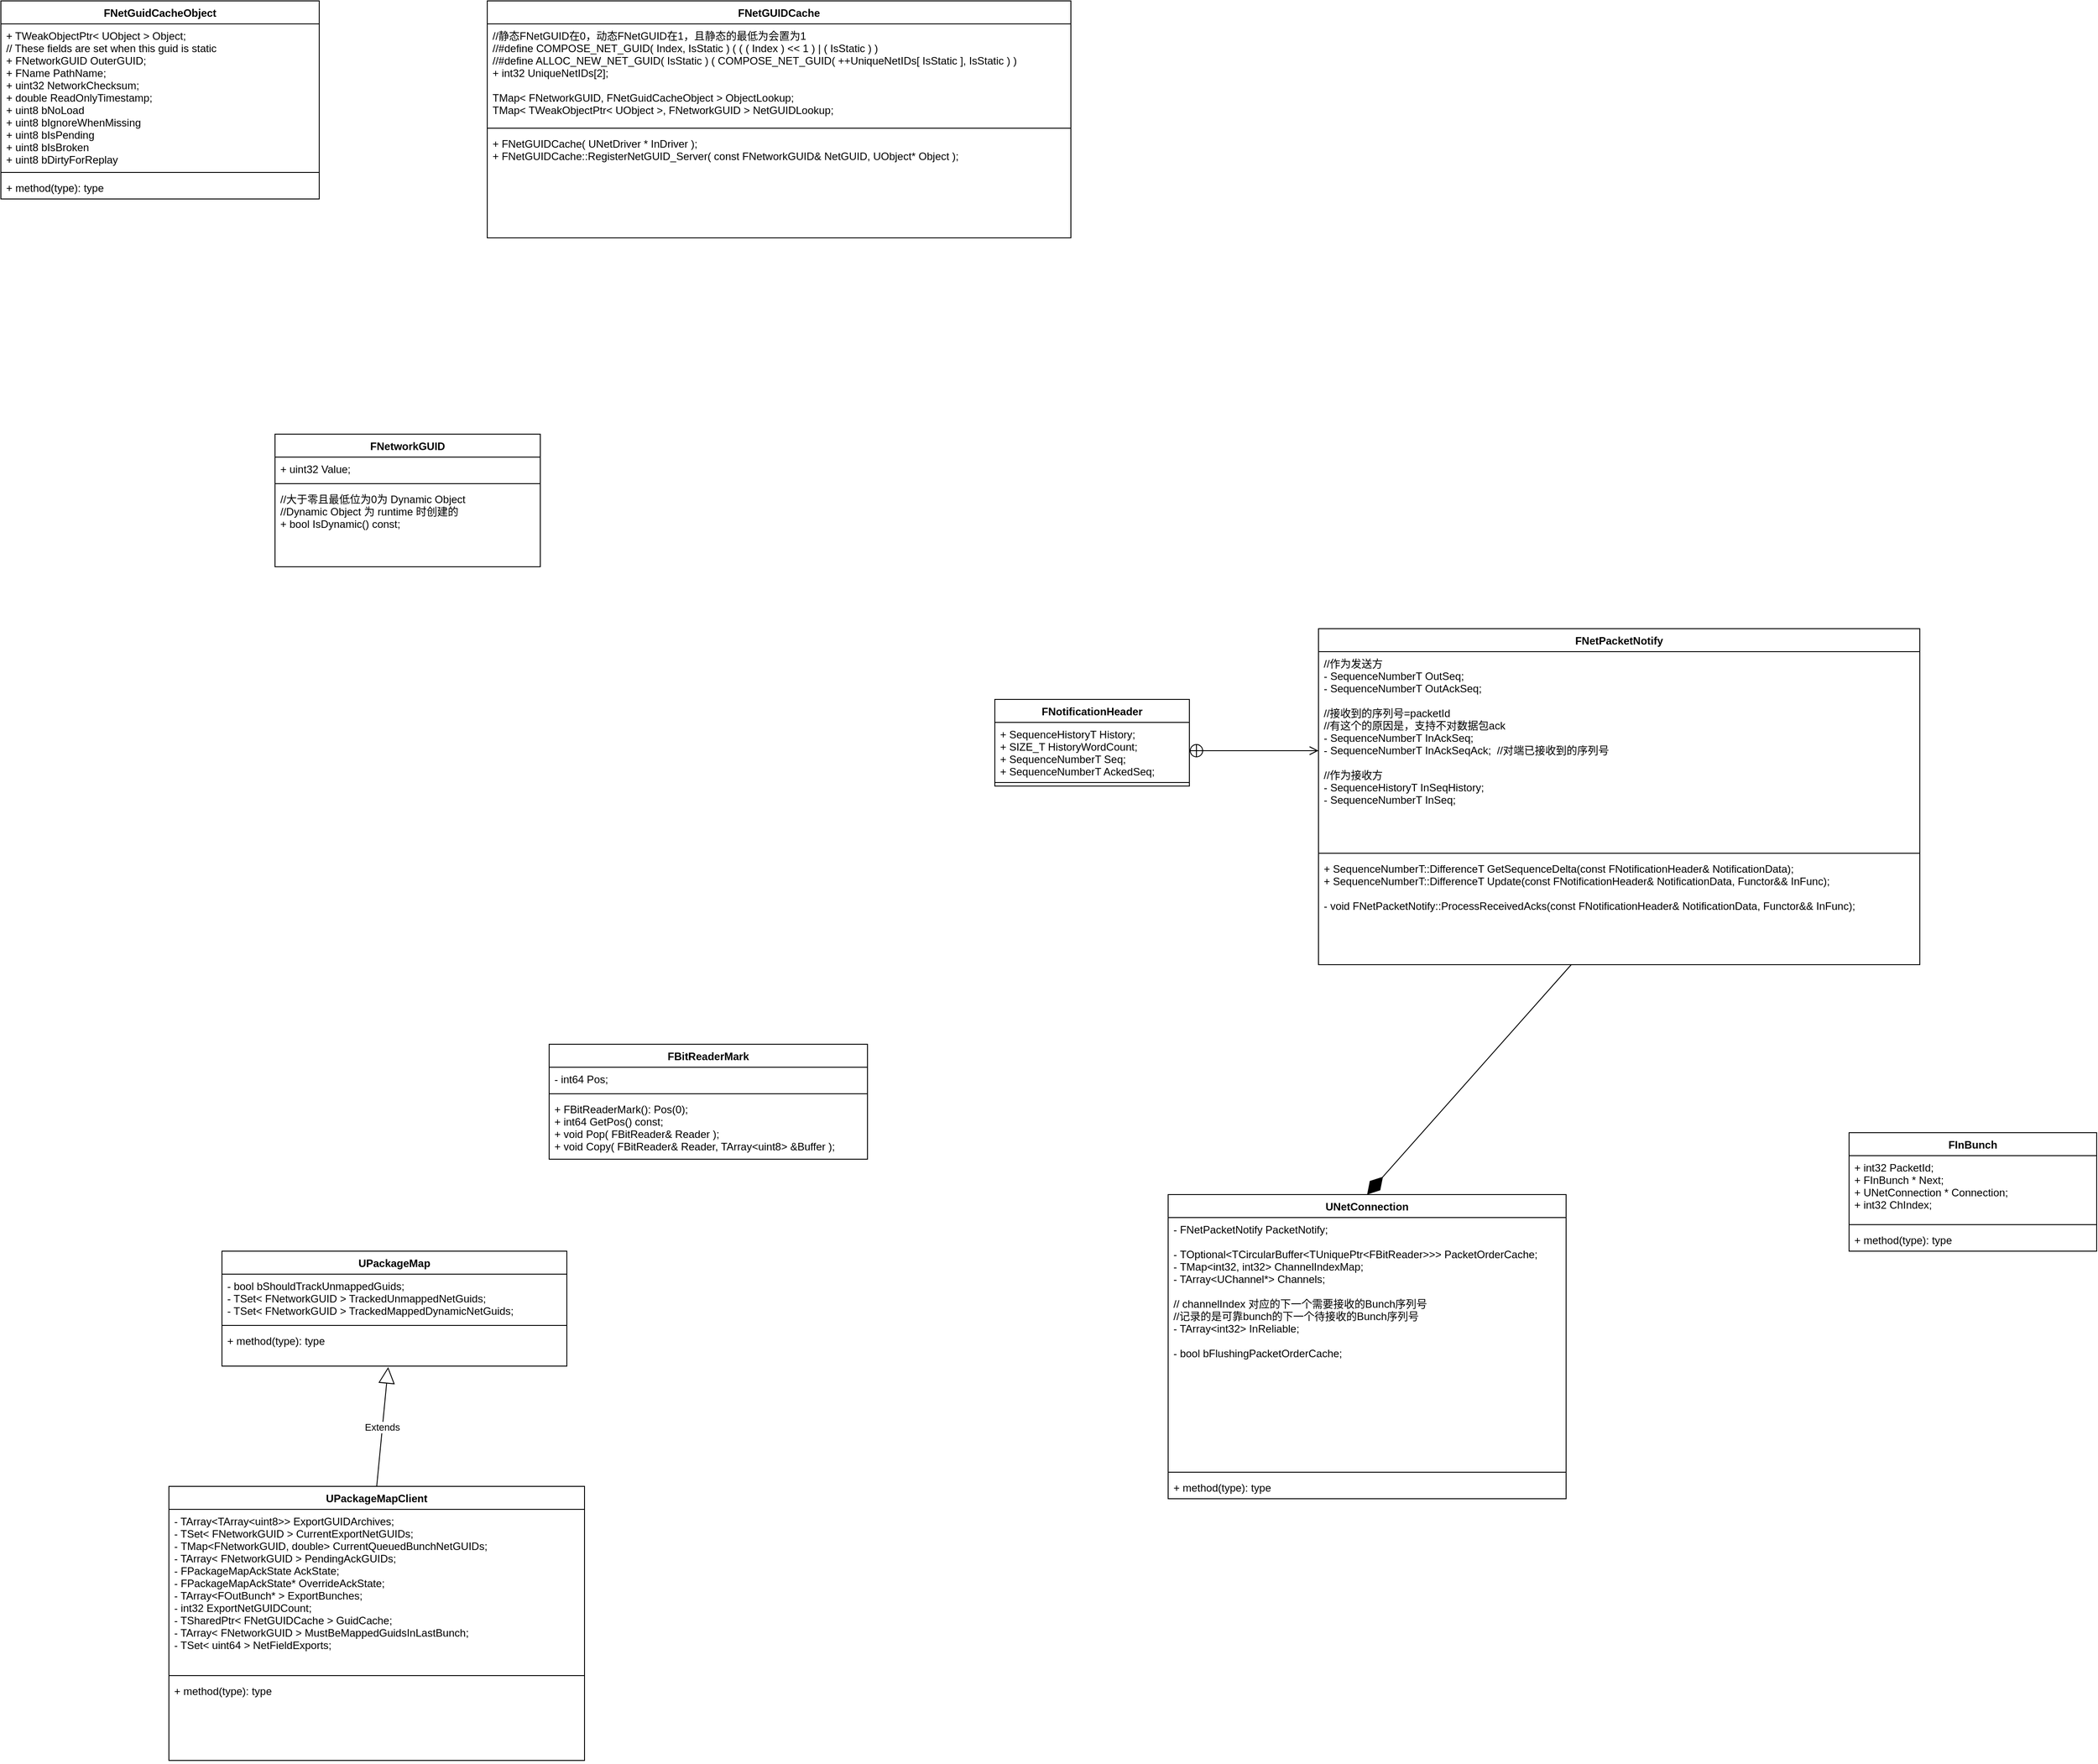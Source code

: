 <mxfile version="14.8.1" type="github" pages="4">
  <diagram id="JvuuxttgNgkwClHyyFu2" name="第 1 页">
    <mxGraphModel dx="3076" dy="1931" grid="1" gridSize="10" guides="1" tooltips="1" connect="1" arrows="1" fold="1" page="1" pageScale="1" pageWidth="827" pageHeight="1169" math="0" shadow="0">
      <root>
        <mxCell id="0" />
        <mxCell id="1" parent="0" />
        <mxCell id="SQb546SRnWdh8VyM-8AY-2" value="UNetConnection" style="swimlane;fontStyle=1;align=center;verticalAlign=top;childLayout=stackLayout;horizontal=1;startSize=26;horizontalStack=0;resizeParent=1;resizeParentMax=0;resizeLast=0;collapsible=1;marginBottom=0;" parent="1" vertex="1">
          <mxGeometry x="390" y="470" width="450" height="344" as="geometry" />
        </mxCell>
        <mxCell id="SQb546SRnWdh8VyM-8AY-3" value="- FNetPacketNotify PacketNotify;&#xa;&#xa;- TOptional&lt;TCircularBuffer&lt;TUniquePtr&lt;FBitReader&gt;&gt;&gt; PacketOrderCache;&#xa;- TMap&lt;int32, int32&gt; ChannelIndexMap;&#xa;- TArray&lt;UChannel*&gt; Channels;&#xa;&#xa;// channelIndex 对应的下一个需要接收的Bunch序列号&#xa;//记录的是可靠bunch的下一个待接收的Bunch序列号&#xa;- TArray&lt;int32&gt;  InReliable;  &#xa;&#xa;- bool bFlushingPacketOrderCache;" style="text;strokeColor=none;fillColor=none;align=left;verticalAlign=top;spacingLeft=4;spacingRight=4;overflow=hidden;rotatable=0;points=[[0,0.5],[1,0.5]];portConstraint=eastwest;" parent="SQb546SRnWdh8VyM-8AY-2" vertex="1">
          <mxGeometry y="26" width="450" height="284" as="geometry" />
        </mxCell>
        <mxCell id="SQb546SRnWdh8VyM-8AY-4" value="" style="line;strokeWidth=1;fillColor=none;align=left;verticalAlign=middle;spacingTop=-1;spacingLeft=3;spacingRight=3;rotatable=0;labelPosition=right;points=[];portConstraint=eastwest;" parent="SQb546SRnWdh8VyM-8AY-2" vertex="1">
          <mxGeometry y="310" width="450" height="8" as="geometry" />
        </mxCell>
        <mxCell id="SQb546SRnWdh8VyM-8AY-5" value="+ method(type): type" style="text;strokeColor=none;fillColor=none;align=left;verticalAlign=top;spacingLeft=4;spacingRight=4;overflow=hidden;rotatable=0;points=[[0,0.5],[1,0.5]];portConstraint=eastwest;" parent="SQb546SRnWdh8VyM-8AY-2" vertex="1">
          <mxGeometry y="318" width="450" height="26" as="geometry" />
        </mxCell>
        <mxCell id="o2_gZ3kN2BpJZVYaGaaf-1" value="FInBunch" style="swimlane;fontStyle=1;align=center;verticalAlign=top;childLayout=stackLayout;horizontal=1;startSize=26;horizontalStack=0;resizeParent=1;resizeParentMax=0;resizeLast=0;collapsible=1;marginBottom=0;" parent="1" vertex="1">
          <mxGeometry x="1160" y="400" width="280" height="134" as="geometry" />
        </mxCell>
        <mxCell id="o2_gZ3kN2BpJZVYaGaaf-2" value="+ int32    PacketId;&#xa;+ FInBunch *   Next;&#xa;+ UNetConnection * Connection;&#xa;+ int32    ChIndex;" style="text;strokeColor=none;fillColor=none;align=left;verticalAlign=top;spacingLeft=4;spacingRight=4;overflow=hidden;rotatable=0;points=[[0,0.5],[1,0.5]];portConstraint=eastwest;" parent="o2_gZ3kN2BpJZVYaGaaf-1" vertex="1">
          <mxGeometry y="26" width="280" height="74" as="geometry" />
        </mxCell>
        <mxCell id="o2_gZ3kN2BpJZVYaGaaf-3" value="" style="line;strokeWidth=1;fillColor=none;align=left;verticalAlign=middle;spacingTop=-1;spacingLeft=3;spacingRight=3;rotatable=0;labelPosition=right;points=[];portConstraint=eastwest;" parent="o2_gZ3kN2BpJZVYaGaaf-1" vertex="1">
          <mxGeometry y="100" width="280" height="8" as="geometry" />
        </mxCell>
        <mxCell id="o2_gZ3kN2BpJZVYaGaaf-4" value="+ method(type): type" style="text;strokeColor=none;fillColor=none;align=left;verticalAlign=top;spacingLeft=4;spacingRight=4;overflow=hidden;rotatable=0;points=[[0,0.5],[1,0.5]];portConstraint=eastwest;" parent="o2_gZ3kN2BpJZVYaGaaf-1" vertex="1">
          <mxGeometry y="108" width="280" height="26" as="geometry" />
        </mxCell>
        <mxCell id="5Kny9_tc-0Gk9VmiHxyS-1" value="FNetPacketNotify" style="swimlane;fontStyle=1;align=center;verticalAlign=top;childLayout=stackLayout;horizontal=1;startSize=26;horizontalStack=0;resizeParent=1;resizeParentMax=0;resizeLast=0;collapsible=1;marginBottom=0;" parent="1" vertex="1">
          <mxGeometry x="560" y="-170" width="680" height="380" as="geometry" />
        </mxCell>
        <mxCell id="5Kny9_tc-0Gk9VmiHxyS-2" value="//作为发送方&#xa;- SequenceNumberT OutSeq;&#xa;- SequenceNumberT OutAckSeq;&#xa; &#xa;//接收到的序列号=packetId&#xa;//有这个的原因是，支持不对数据包ack&#xa;- SequenceNumberT InAckSeq; &#xa;- SequenceNumberT InAckSeqAck;  //对端已接收到的序列号&#xa;&#xa;//作为接收方&#xa;- SequenceHistoryT InSeqHistory;&#xa;- SequenceNumberT InSeq;&#xa;&#xa; " style="text;strokeColor=none;fillColor=none;align=left;verticalAlign=top;spacingLeft=4;spacingRight=4;overflow=hidden;rotatable=0;points=[[0,0.5],[1,0.5]];portConstraint=eastwest;" parent="5Kny9_tc-0Gk9VmiHxyS-1" vertex="1">
          <mxGeometry y="26" width="680" height="224" as="geometry" />
        </mxCell>
        <mxCell id="5Kny9_tc-0Gk9VmiHxyS-3" value="" style="line;strokeWidth=1;fillColor=none;align=left;verticalAlign=middle;spacingTop=-1;spacingLeft=3;spacingRight=3;rotatable=0;labelPosition=right;points=[];portConstraint=eastwest;" parent="5Kny9_tc-0Gk9VmiHxyS-1" vertex="1">
          <mxGeometry y="250" width="680" height="8" as="geometry" />
        </mxCell>
        <mxCell id="5Kny9_tc-0Gk9VmiHxyS-4" value="+ SequenceNumberT::DifferenceT GetSequenceDelta(const FNotificationHeader&amp; NotificationData);&#xa;+ SequenceNumberT::DifferenceT Update(const FNotificationHeader&amp; NotificationData, Functor&amp;&amp; InFunc);&#xa;&#xa;- void FNetPacketNotify::ProcessReceivedAcks(const FNotificationHeader&amp; NotificationData, Functor&amp;&amp; InFunc);" style="text;strokeColor=none;fillColor=none;align=left;verticalAlign=top;spacingLeft=4;spacingRight=4;overflow=hidden;rotatable=0;points=[[0,0.5],[1,0.5]];portConstraint=eastwest;" parent="5Kny9_tc-0Gk9VmiHxyS-1" vertex="1">
          <mxGeometry y="258" width="680" height="122" as="geometry" />
        </mxCell>
        <mxCell id="5Kny9_tc-0Gk9VmiHxyS-5" value="" style="endArrow=open;startArrow=circlePlus;endFill=0;startFill=0;endSize=8;html=1;exitX=1;exitY=0.5;exitDx=0;exitDy=0;entryX=0;entryY=0.5;entryDx=0;entryDy=0;" parent="1" source="5Kny9_tc-0Gk9VmiHxyS-7" target="5Kny9_tc-0Gk9VmiHxyS-2" edge="1">
          <mxGeometry width="160" relative="1" as="geometry">
            <mxPoint x="330" y="-127.5" as="sourcePoint" />
            <mxPoint x="490" y="-127.5" as="targetPoint" />
          </mxGeometry>
        </mxCell>
        <mxCell id="5Kny9_tc-0Gk9VmiHxyS-6" value="FNotificationHeader" style="swimlane;fontStyle=1;align=center;verticalAlign=top;childLayout=stackLayout;horizontal=1;startSize=26;horizontalStack=0;resizeParent=1;resizeParentMax=0;resizeLast=0;collapsible=1;marginBottom=0;" parent="1" vertex="1">
          <mxGeometry x="194" y="-90" width="220" height="98" as="geometry" />
        </mxCell>
        <mxCell id="5Kny9_tc-0Gk9VmiHxyS-7" value="+ SequenceHistoryT History;&#xa;+ SIZE_T HistoryWordCount;&#xa;+ SequenceNumberT Seq;&#xa;+ SequenceNumberT AckedSeq;" style="text;strokeColor=none;fillColor=none;align=left;verticalAlign=top;spacingLeft=4;spacingRight=4;overflow=hidden;rotatable=0;points=[[0,0.5],[1,0.5]];portConstraint=eastwest;" parent="5Kny9_tc-0Gk9VmiHxyS-6" vertex="1">
          <mxGeometry y="26" width="220" height="64" as="geometry" />
        </mxCell>
        <mxCell id="5Kny9_tc-0Gk9VmiHxyS-8" value="" style="line;strokeWidth=1;fillColor=none;align=left;verticalAlign=middle;spacingTop=-1;spacingLeft=3;spacingRight=3;rotatable=0;labelPosition=right;points=[];portConstraint=eastwest;" parent="5Kny9_tc-0Gk9VmiHxyS-6" vertex="1">
          <mxGeometry y="90" width="220" height="8" as="geometry" />
        </mxCell>
        <mxCell id="w3oPFMXKAsbAwypzQbfn-1" value="FBitReaderMark" style="swimlane;fontStyle=1;align=center;verticalAlign=top;childLayout=stackLayout;horizontal=1;startSize=26;horizontalStack=0;resizeParent=1;resizeParentMax=0;resizeLast=0;collapsible=1;marginBottom=0;" parent="1" vertex="1">
          <mxGeometry x="-310" y="300" width="360" height="130" as="geometry" />
        </mxCell>
        <mxCell id="w3oPFMXKAsbAwypzQbfn-2" value="- int64 Pos;" style="text;strokeColor=none;fillColor=none;align=left;verticalAlign=top;spacingLeft=4;spacingRight=4;overflow=hidden;rotatable=0;points=[[0,0.5],[1,0.5]];portConstraint=eastwest;" parent="w3oPFMXKAsbAwypzQbfn-1" vertex="1">
          <mxGeometry y="26" width="360" height="26" as="geometry" />
        </mxCell>
        <mxCell id="w3oPFMXKAsbAwypzQbfn-3" value="" style="line;strokeWidth=1;fillColor=none;align=left;verticalAlign=middle;spacingTop=-1;spacingLeft=3;spacingRight=3;rotatable=0;labelPosition=right;points=[];portConstraint=eastwest;" parent="w3oPFMXKAsbAwypzQbfn-1" vertex="1">
          <mxGeometry y="52" width="360" height="8" as="geometry" />
        </mxCell>
        <mxCell id="w3oPFMXKAsbAwypzQbfn-4" value="+ FBitReaderMark(): Pos(0);&#xa;+ int64 GetPos() const;&#xa;+ void Pop( FBitReader&amp; Reader );&#xa;+ void Copy( FBitReader&amp; Reader, TArray&lt;uint8&gt; &amp;Buffer );" style="text;strokeColor=none;fillColor=none;align=left;verticalAlign=top;spacingLeft=4;spacingRight=4;overflow=hidden;rotatable=0;points=[[0,0.5],[1,0.5]];portConstraint=eastwest;" parent="w3oPFMXKAsbAwypzQbfn-1" vertex="1">
          <mxGeometry y="60" width="360" height="70" as="geometry" />
        </mxCell>
        <mxCell id="w3oPFMXKAsbAwypzQbfn-6" value="" style="endArrow=diamondThin;endFill=1;endSize=24;html=1;entryX=0.5;entryY=0;entryDx=0;entryDy=0;" parent="1" source="5Kny9_tc-0Gk9VmiHxyS-4" target="SQb546SRnWdh8VyM-8AY-2" edge="1">
          <mxGeometry width="160" relative="1" as="geometry">
            <mxPoint x="250" y="250" as="sourcePoint" />
            <mxPoint x="440" y="320" as="targetPoint" />
          </mxGeometry>
        </mxCell>
        <mxCell id="HYYZ7wxcilcyPnHC77bf-1" value="UPackageMap" style="swimlane;fontStyle=1;align=center;verticalAlign=top;childLayout=stackLayout;horizontal=1;startSize=26;horizontalStack=0;resizeParent=1;resizeParentMax=0;resizeLast=0;collapsible=1;marginBottom=0;" parent="1" vertex="1">
          <mxGeometry x="-680" y="534" width="390" height="130" as="geometry" />
        </mxCell>
        <mxCell id="HYYZ7wxcilcyPnHC77bf-2" value="- bool     bShouldTrackUnmappedGuids;&#xa;- TSet&lt; FNetworkGUID &gt; TrackedUnmappedNetGuids;&#xa;- TSet&lt; FNetworkGUID &gt; TrackedMappedDynamicNetGuids;" style="text;strokeColor=none;fillColor=none;align=left;verticalAlign=top;spacingLeft=4;spacingRight=4;overflow=hidden;rotatable=0;points=[[0,0.5],[1,0.5]];portConstraint=eastwest;" parent="HYYZ7wxcilcyPnHC77bf-1" vertex="1">
          <mxGeometry y="26" width="390" height="54" as="geometry" />
        </mxCell>
        <mxCell id="HYYZ7wxcilcyPnHC77bf-3" value="" style="line;strokeWidth=1;fillColor=none;align=left;verticalAlign=middle;spacingTop=-1;spacingLeft=3;spacingRight=3;rotatable=0;labelPosition=right;points=[];portConstraint=eastwest;" parent="HYYZ7wxcilcyPnHC77bf-1" vertex="1">
          <mxGeometry y="80" width="390" height="8" as="geometry" />
        </mxCell>
        <mxCell id="HYYZ7wxcilcyPnHC77bf-4" value="+ method(type): type" style="text;strokeColor=none;fillColor=none;align=left;verticalAlign=top;spacingLeft=4;spacingRight=4;overflow=hidden;rotatable=0;points=[[0,0.5],[1,0.5]];portConstraint=eastwest;" parent="HYYZ7wxcilcyPnHC77bf-1" vertex="1">
          <mxGeometry y="88" width="390" height="42" as="geometry" />
        </mxCell>
        <mxCell id="HYYZ7wxcilcyPnHC77bf-5" value="UPackageMapClient" style="swimlane;fontStyle=1;align=center;verticalAlign=top;childLayout=stackLayout;horizontal=1;startSize=26;horizontalStack=0;resizeParent=1;resizeParentMax=0;resizeLast=0;collapsible=1;marginBottom=0;" parent="1" vertex="1">
          <mxGeometry x="-740" y="800" width="470" height="310" as="geometry" />
        </mxCell>
        <mxCell id="HYYZ7wxcilcyPnHC77bf-6" value="- TArray&lt;TArray&lt;uint8&gt;&gt;    ExportGUIDArchives;&#xa;- TSet&lt; FNetworkGUID &gt;    CurrentExportNetGUIDs;&#xa;- TMap&lt;FNetworkGUID, double&gt; CurrentQueuedBunchNetGUIDs;&#xa;- TArray&lt; FNetworkGUID &gt;    PendingAckGUIDs;&#xa;- FPackageMapAckState     AckState; &#xa;- FPackageMapAckState*    OverrideAckState;&#xa;- TArray&lt;FOutBunch* &gt;     ExportBunches;&#xa;- int32        ExportNetGUIDCount;&#xa;- TSharedPtr&lt; FNetGUIDCache &gt;   GuidCache;&#xa;- TArray&lt; FNetworkGUID &gt;    MustBeMappedGuidsInLastBunch;&#xa;- TSet&lt; uint64 &gt;      NetFieldExports;" style="text;strokeColor=none;fillColor=none;align=left;verticalAlign=top;spacingLeft=4;spacingRight=4;overflow=hidden;rotatable=0;points=[[0,0.5],[1,0.5]];portConstraint=eastwest;" parent="HYYZ7wxcilcyPnHC77bf-5" vertex="1">
          <mxGeometry y="26" width="470" height="184" as="geometry" />
        </mxCell>
        <mxCell id="HYYZ7wxcilcyPnHC77bf-7" value="" style="line;strokeWidth=1;fillColor=none;align=left;verticalAlign=middle;spacingTop=-1;spacingLeft=3;spacingRight=3;rotatable=0;labelPosition=right;points=[];portConstraint=eastwest;" parent="HYYZ7wxcilcyPnHC77bf-5" vertex="1">
          <mxGeometry y="210" width="470" height="8" as="geometry" />
        </mxCell>
        <mxCell id="HYYZ7wxcilcyPnHC77bf-8" value="+ method(type): type" style="text;strokeColor=none;fillColor=none;align=left;verticalAlign=top;spacingLeft=4;spacingRight=4;overflow=hidden;rotatable=0;points=[[0,0.5],[1,0.5]];portConstraint=eastwest;" parent="HYYZ7wxcilcyPnHC77bf-5" vertex="1">
          <mxGeometry y="218" width="470" height="92" as="geometry" />
        </mxCell>
        <mxCell id="HYYZ7wxcilcyPnHC77bf-10" value="Extends" style="endArrow=block;endSize=16;endFill=0;html=1;entryX=0.482;entryY=1.028;entryDx=0;entryDy=0;entryPerimeter=0;exitX=0.5;exitY=0;exitDx=0;exitDy=0;" parent="1" source="HYYZ7wxcilcyPnHC77bf-5" target="HYYZ7wxcilcyPnHC77bf-4" edge="1">
          <mxGeometry width="160" relative="1" as="geometry">
            <mxPoint x="-540" y="740" as="sourcePoint" />
            <mxPoint x="-380" y="740" as="targetPoint" />
          </mxGeometry>
        </mxCell>
        <mxCell id="cvD0UUkYEZ6hzXE4z1vu-1" value="FNetworkGUID" style="swimlane;fontStyle=1;align=center;verticalAlign=top;childLayout=stackLayout;horizontal=1;startSize=26;horizontalStack=0;resizeParent=1;resizeParentMax=0;resizeLast=0;collapsible=1;marginBottom=0;" vertex="1" parent="1">
          <mxGeometry x="-620" y="-390" width="300" height="150" as="geometry" />
        </mxCell>
        <mxCell id="cvD0UUkYEZ6hzXE4z1vu-2" value="+ uint32 Value;" style="text;strokeColor=none;fillColor=none;align=left;verticalAlign=top;spacingLeft=4;spacingRight=4;overflow=hidden;rotatable=0;points=[[0,0.5],[1,0.5]];portConstraint=eastwest;" vertex="1" parent="cvD0UUkYEZ6hzXE4z1vu-1">
          <mxGeometry y="26" width="300" height="26" as="geometry" />
        </mxCell>
        <mxCell id="cvD0UUkYEZ6hzXE4z1vu-3" value="" style="line;strokeWidth=1;fillColor=none;align=left;verticalAlign=middle;spacingTop=-1;spacingLeft=3;spacingRight=3;rotatable=0;labelPosition=right;points=[];portConstraint=eastwest;" vertex="1" parent="cvD0UUkYEZ6hzXE4z1vu-1">
          <mxGeometry y="52" width="300" height="8" as="geometry" />
        </mxCell>
        <mxCell id="cvD0UUkYEZ6hzXE4z1vu-4" value="//大于零且最低位为0为 Dynamic Object&#xa;//Dynamic Object 为 runtime 时创建的&#xa;+ bool IsDynamic() const;" style="text;strokeColor=none;fillColor=none;align=left;verticalAlign=top;spacingLeft=4;spacingRight=4;overflow=hidden;rotatable=0;points=[[0,0.5],[1,0.5]];portConstraint=eastwest;" vertex="1" parent="cvD0UUkYEZ6hzXE4z1vu-1">
          <mxGeometry y="60" width="300" height="90" as="geometry" />
        </mxCell>
        <mxCell id="cvD0UUkYEZ6hzXE4z1vu-5" value="FNetGUIDCache" style="swimlane;fontStyle=1;align=center;verticalAlign=top;childLayout=stackLayout;horizontal=1;startSize=26;horizontalStack=0;resizeParent=1;resizeParentMax=0;resizeLast=0;collapsible=1;marginBottom=0;" vertex="1" parent="1">
          <mxGeometry x="-380" y="-880" width="660" height="268" as="geometry" />
        </mxCell>
        <mxCell id="cvD0UUkYEZ6hzXE4z1vu-6" value="//静态FNetGUID在0，动态FNetGUID在1，且静态的最低为会置为1&#xa;//#define COMPOSE_NET_GUID( Index, IsStatic )	( ( ( Index ) &lt;&lt; 1 ) | ( IsStatic ) )&#xa;//#define ALLOC_NEW_NET_GUID( IsStatic )		( COMPOSE_NET_GUID( ++UniqueNetIDs[ IsStatic ], IsStatic ) )&#xa;+ int32											UniqueNetIDs[2];&#xa;&#xa;	TMap&lt; FNetworkGUID, FNetGuidCacheObject &gt;		ObjectLookup;&#xa;	TMap&lt; TWeakObjectPtr&lt; UObject &gt;, FNetworkGUID &gt;	NetGUIDLookup;" style="text;strokeColor=none;fillColor=none;align=left;verticalAlign=top;spacingLeft=4;spacingRight=4;overflow=hidden;rotatable=0;points=[[0,0.5],[1,0.5]];portConstraint=eastwest;" vertex="1" parent="cvD0UUkYEZ6hzXE4z1vu-5">
          <mxGeometry y="26" width="660" height="114" as="geometry" />
        </mxCell>
        <mxCell id="cvD0UUkYEZ6hzXE4z1vu-7" value="" style="line;strokeWidth=1;fillColor=none;align=left;verticalAlign=middle;spacingTop=-1;spacingLeft=3;spacingRight=3;rotatable=0;labelPosition=right;points=[];portConstraint=eastwest;" vertex="1" parent="cvD0UUkYEZ6hzXE4z1vu-5">
          <mxGeometry y="140" width="660" height="8" as="geometry" />
        </mxCell>
        <mxCell id="cvD0UUkYEZ6hzXE4z1vu-8" value="+ FNetGUIDCache( UNetDriver * InDriver );&#xa;+ FNetGUIDCache::RegisterNetGUID_Server( const FNetworkGUID&amp; NetGUID, UObject* Object );&#xa;" style="text;strokeColor=none;fillColor=none;align=left;verticalAlign=top;spacingLeft=4;spacingRight=4;overflow=hidden;rotatable=0;points=[[0,0.5],[1,0.5]];portConstraint=eastwest;" vertex="1" parent="cvD0UUkYEZ6hzXE4z1vu-5">
          <mxGeometry y="148" width="660" height="120" as="geometry" />
        </mxCell>
        <mxCell id="cvD0UUkYEZ6hzXE4z1vu-9" value="FNetGuidCacheObject" style="swimlane;fontStyle=1;align=center;verticalAlign=top;childLayout=stackLayout;horizontal=1;startSize=26;horizontalStack=0;resizeParent=1;resizeParentMax=0;resizeLast=0;collapsible=1;marginBottom=0;" vertex="1" parent="1">
          <mxGeometry x="-930" y="-880" width="360" height="224" as="geometry" />
        </mxCell>
        <mxCell id="cvD0UUkYEZ6hzXE4z1vu-10" value="+ TWeakObjectPtr&lt; UObject &gt;	Object;&#xa;// These fields are set when this guid is static&#xa;+ FNetworkGUID				OuterGUID;&#xa;+ FName						PathName;&#xa;+ uint32						NetworkChecksum;&#xa;+ double						ReadOnlyTimestamp;&#xa;+ uint8						bNoLoad				&#xa;+ uint8						bIgnoreWhenMissing	&#xa;+ uint8						bIsPending			&#xa;+ uint8						bIsBroken			&#xa;+ uint8						bDirtyForReplay		&#xa;" style="text;strokeColor=none;fillColor=none;align=left;verticalAlign=top;spacingLeft=4;spacingRight=4;overflow=hidden;rotatable=0;points=[[0,0.5],[1,0.5]];portConstraint=eastwest;" vertex="1" parent="cvD0UUkYEZ6hzXE4z1vu-9">
          <mxGeometry y="26" width="360" height="164" as="geometry" />
        </mxCell>
        <mxCell id="cvD0UUkYEZ6hzXE4z1vu-11" value="" style="line;strokeWidth=1;fillColor=none;align=left;verticalAlign=middle;spacingTop=-1;spacingLeft=3;spacingRight=3;rotatable=0;labelPosition=right;points=[];portConstraint=eastwest;" vertex="1" parent="cvD0UUkYEZ6hzXE4z1vu-9">
          <mxGeometry y="190" width="360" height="8" as="geometry" />
        </mxCell>
        <mxCell id="cvD0UUkYEZ6hzXE4z1vu-12" value="+ method(type): type" style="text;strokeColor=none;fillColor=none;align=left;verticalAlign=top;spacingLeft=4;spacingRight=4;overflow=hidden;rotatable=0;points=[[0,0.5],[1,0.5]];portConstraint=eastwest;" vertex="1" parent="cvD0UUkYEZ6hzXE4z1vu-9">
          <mxGeometry y="198" width="360" height="26" as="geometry" />
        </mxCell>
      </root>
    </mxGraphModel>
  </diagram>
  <diagram id="a4vRnVLud2tBg5x-6DI5" name="第 2 页">
    <mxGraphModel dx="1422" dy="762" grid="1" gridSize="10" guides="1" tooltips="1" connect="1" arrows="1" fold="1" page="1" pageScale="1" pageWidth="827" pageHeight="1169" math="0" shadow="0">
      <root>
        <mxCell id="y5h4J5LShokHnXd0eRl6-0" />
        <mxCell id="y5h4J5LShokHnXd0eRl6-1" parent="y5h4J5LShokHnXd0eRl6-0" />
        <mxCell id="y5h4J5LShokHnXd0eRl6-3" value="UNetConnection::ReceivedPacket" style="shape=umlLifeline;perimeter=lifelinePerimeter;whiteSpace=wrap;html=1;container=1;collapsible=0;recursiveResize=0;outlineConnect=0;" parent="y5h4J5LShokHnXd0eRl6-1" vertex="1">
          <mxGeometry x="200" y="240" width="240" height="550" as="geometry" />
        </mxCell>
        <mxCell id="y5h4J5LShokHnXd0eRl6-4" value="" style="html=1;points=[];perimeter=orthogonalPerimeter;" parent="y5h4J5LShokHnXd0eRl6-3" vertex="1">
          <mxGeometry x="115" y="130" width="10" height="40" as="geometry" />
        </mxCell>
        <mxCell id="y5h4J5LShokHnXd0eRl6-6" value="" style="html=1;points=[];perimeter=orthogonalPerimeter;" parent="y5h4J5LShokHnXd0eRl6-3" vertex="1">
          <mxGeometry x="115" y="70" width="10" height="40" as="geometry" />
        </mxCell>
        <mxCell id="y5h4J5LShokHnXd0eRl6-5" value="接收到的数据包序列号非预期的，缓存之" style="text;html=1;align=center;verticalAlign=middle;resizable=0;points=[];autosize=1;strokeColor=none;" parent="y5h4J5LShokHnXd0eRl6-1" vertex="1">
          <mxGeometry x="330" y="380" width="230" height="20" as="geometry" />
        </mxCell>
        <mxCell id="y5h4J5LShokHnXd0eRl6-7" value="解析接收到的数据包的头" style="text;html=1;align=center;verticalAlign=middle;resizable=0;points=[];autosize=1;strokeColor=none;" parent="y5h4J5LShokHnXd0eRl6-1" vertex="1">
          <mxGeometry x="330" y="320" width="150" height="20" as="geometry" />
        </mxCell>
        <mxCell id="y5h4J5LShokHnXd0eRl6-8" value="" style="html=1;points=[];perimeter=orthogonalPerimeter;" parent="y5h4J5LShokHnXd0eRl6-1" vertex="1">
          <mxGeometry x="315" y="440" width="10" height="40" as="geometry" />
        </mxCell>
        <mxCell id="y5h4J5LShokHnXd0eRl6-9" value="数据包通知模块处理收到的Ack" style="text;html=1;align=center;verticalAlign=middle;resizable=0;points=[];autosize=1;strokeColor=none;" parent="y5h4J5LShokHnXd0eRl6-1" vertex="1">
          <mxGeometry x="340" y="450" width="180" height="20" as="geometry" />
        </mxCell>
        <mxCell id="y5h4J5LShokHnXd0eRl6-10" value="如果收到预期的数据包" style="text;html=1;align=center;verticalAlign=middle;resizable=0;points=[];autosize=1;strokeColor=none;" parent="y5h4J5LShokHnXd0eRl6-1" vertex="1">
          <mxGeometry x="330" y="420" width="140" height="20" as="geometry" />
        </mxCell>
        <mxCell id="y5h4J5LShokHnXd0eRl6-11" value="" style="html=1;points=[];perimeter=orthogonalPerimeter;" parent="y5h4J5LShokHnXd0eRl6-1" vertex="1">
          <mxGeometry x="315" y="510" width="10" height="40" as="geometry" />
        </mxCell>
        <mxCell id="y5h4J5LShokHnXd0eRl6-12" value="开始循环拆包" style="text;html=1;align=center;verticalAlign=middle;resizable=0;points=[];autosize=1;strokeColor=none;" parent="y5h4J5LShokHnXd0eRl6-1" vertex="1">
          <mxGeometry x="335" y="520" width="90" height="20" as="geometry" />
        </mxCell>
      </root>
    </mxGraphModel>
  </diagram>
  <diagram id="L2MIMZa57mk_JeIrlgz6" name="第 3 页">
    <mxGraphModel dx="1422" dy="762" grid="1" gridSize="10" guides="1" tooltips="1" connect="1" arrows="1" fold="1" page="1" pageScale="1" pageWidth="827" pageHeight="1169" math="0" shadow="0">
      <root>
        <mxCell id="V9XOSMGE34UT7dlm8gCm-0" />
        <mxCell id="V9XOSMGE34UT7dlm8gCm-1" parent="V9XOSMGE34UT7dlm8gCm-0" />
        <mxCell id="V9XOSMGE34UT7dlm8gCm-9" value="" style="rounded=0;whiteSpace=wrap;html=1;align=center;" parent="V9XOSMGE34UT7dlm8gCm-1" vertex="1">
          <mxGeometry x="244" y="455" width="426" height="465" as="geometry" />
        </mxCell>
        <mxCell id="V9XOSMGE34UT7dlm8gCm-10" value="&lt;font style=&quot;font-size: 20px&quot;&gt;&lt;b&gt;数据包格式&lt;/b&gt;&lt;/font&gt;" style="text;html=1;align=center;verticalAlign=middle;resizable=0;points=[];autosize=1;strokeColor=none;" parent="V9XOSMGE34UT7dlm8gCm-1" vertex="1">
          <mxGeometry x="220" y="390" width="120" height="20" as="geometry" />
        </mxCell>
        <mxCell id="mLa5y4hS6SkfAluFRhbH-0" value="&lt;b&gt;&lt;font style=&quot;font-size: 16px&quot;&gt;FNetPacketNotify::FNotificationHeader&lt;/font&gt;&lt;br&gt;&lt;/b&gt;&lt;div style=&quot;font-size: 14px&quot;&gt;&lt;b&gt;1.Header.History：&lt;/b&gt;&lt;/div&gt;&lt;div style=&quot;font-size: 14px&quot;&gt;&lt;b&gt;2.Header.HistoryWordCount：&lt;/b&gt;&lt;/div&gt;&lt;div style=&quot;font-size: 14px&quot;&gt;&lt;b&gt;3.Header.Seq：&lt;/b&gt;&lt;/div&gt;&lt;div style=&quot;font-size: 14px&quot;&gt;&lt;b&gt;4.Header.AckedSeq&lt;span style=&quot;font-size: 13px&quot;&gt;：&lt;/span&gt;&lt;/b&gt;&lt;/div&gt;" style="rounded=1;whiteSpace=wrap;html=1;strokeWidth=2;fillWeight=4;hachureGap=8;hachureAngle=45;fillColor=#1ba1e2;sketch=1;opacity=40;" parent="V9XOSMGE34UT7dlm8gCm-1" vertex="1">
          <mxGeometry x="290" y="500" width="340" height="140" as="geometry" />
        </mxCell>
      </root>
    </mxGraphModel>
  </diagram>
  <diagram id="5l3Og7EX1F1I-Ai8yThH" name="第 4 页">
    <mxGraphModel dx="3197" dy="1270" grid="1" gridSize="10" guides="1" tooltips="1" connect="1" arrows="1" fold="1" page="1" pageScale="1" pageWidth="827" pageHeight="1169" math="0" shadow="0">
      <root>
        <mxCell id="J8YUwBtzcWnU1Rgt1Epy-0" />
        <mxCell id="J8YUwBtzcWnU1Rgt1Epy-1" parent="J8YUwBtzcWnU1Rgt1Epy-0" />
        <mxCell id="J8YUwBtzcWnU1Rgt1Epy-5" value="&lt;font style=&quot;font-size: 20px&quot;&gt;SequenceHistoryT History&lt;/font&gt;" style="rounded=0;whiteSpace=wrap;html=1;" parent="J8YUwBtzcWnU1Rgt1Epy-1" vertex="1">
          <mxGeometry x="269" y="280" width="290" height="60" as="geometry" />
        </mxCell>
        <mxCell id="J8YUwBtzcWnU1Rgt1Epy-6" value="&lt;font style=&quot;font-size: 20px&quot;&gt;SIZE_T HistoryWordCount&lt;/font&gt;" style="rounded=0;whiteSpace=wrap;html=1;" parent="J8YUwBtzcWnU1Rgt1Epy-1" vertex="1">
          <mxGeometry x="269" y="475" width="290" height="60" as="geometry" />
        </mxCell>
        <mxCell id="J8YUwBtzcWnU1Rgt1Epy-7" value="&lt;font style=&quot;font-size: 20px&quot;&gt;SequenceNumberT Seq&lt;/font&gt;" style="rounded=0;whiteSpace=wrap;html=1;" parent="J8YUwBtzcWnU1Rgt1Epy-1" vertex="1">
          <mxGeometry x="269" y="680" width="290" height="60" as="geometry" />
        </mxCell>
        <mxCell id="J8YUwBtzcWnU1Rgt1Epy-8" value="&lt;font style=&quot;font-size: 20px&quot;&gt;SequenceNumberT AckedSeq&lt;/font&gt;" style="rounded=0;whiteSpace=wrap;html=1;" parent="J8YUwBtzcWnU1Rgt1Epy-1" vertex="1">
          <mxGeometry x="270" y="380" width="290" height="60" as="geometry" />
        </mxCell>
        <mxCell id="J8YUwBtzcWnU1Rgt1Epy-9" value="&lt;font style=&quot;font-size: 20px&quot;&gt;SequenceHistoryT InSeqHistory&lt;/font&gt;" style="rounded=0;whiteSpace=wrap;html=1;" parent="J8YUwBtzcWnU1Rgt1Epy-1" vertex="1">
          <mxGeometry x="-350" y="280" width="320" height="60" as="geometry" />
        </mxCell>
        <mxCell id="J8YUwBtzcWnU1Rgt1Epy-10" value="&lt;font style=&quot;font-size: 20px&quot;&gt;SequenceNumberT InSeq&lt;/font&gt;" style="rounded=0;whiteSpace=wrap;html=1;" parent="J8YUwBtzcWnU1Rgt1Epy-1" vertex="1">
          <mxGeometry x="-350" y="180" width="320" height="60" as="geometry" />
        </mxCell>
        <mxCell id="J8YUwBtzcWnU1Rgt1Epy-11" value="&lt;font style=&quot;font-size: 20px&quot;&gt;SequenceNumberT InAckSeq&lt;/font&gt;" style="rounded=0;whiteSpace=wrap;html=1;" parent="J8YUwBtzcWnU1Rgt1Epy-1" vertex="1">
          <mxGeometry x="-360" y="380" width="320" height="60" as="geometry" />
        </mxCell>
        <mxCell id="J8YUwBtzcWnU1Rgt1Epy-12" value="&lt;font style=&quot;font-size: 20px&quot;&gt;SequenceNumberT InAckSeqAck&lt;/font&gt;" style="rounded=0;whiteSpace=wrap;html=1;" parent="J8YUwBtzcWnU1Rgt1Epy-1" vertex="1">
          <mxGeometry x="-361" y="520" width="320" height="60" as="geometry" />
        </mxCell>
        <mxCell id="J8YUwBtzcWnU1Rgt1Epy-13" value="&lt;font style=&quot;font-size: 20px&quot;&gt;SequenceNumberT OutSeq&lt;/font&gt;" style="rounded=0;whiteSpace=wrap;html=1;" parent="J8YUwBtzcWnU1Rgt1Epy-1" vertex="1">
          <mxGeometry x="-361" y="690" width="320" height="60" as="geometry" />
        </mxCell>
        <mxCell id="J8YUwBtzcWnU1Rgt1Epy-14" value="&lt;font style=&quot;font-size: 20px&quot;&gt;SequenceNumberT OutAckSeq&lt;/font&gt;" style="rounded=0;whiteSpace=wrap;html=1;" parent="J8YUwBtzcWnU1Rgt1Epy-1" vertex="1">
          <mxGeometry x="-361" y="770" width="320" height="60" as="geometry" />
        </mxCell>
        <mxCell id="J8YUwBtzcWnU1Rgt1Epy-32" value="&lt;font style=&quot;font-size: 15px&quot;&gt;至少一个字 Word 的大小&lt;/font&gt;" style="text;html=1;align=center;verticalAlign=middle;resizable=0;points=[];autosize=1;strokeColor=none;" parent="J8YUwBtzcWnU1Rgt1Epy-1" vertex="1">
          <mxGeometry x="70" y="470" width="180" height="20" as="geometry" />
        </mxCell>
        <mxCell id="J8YUwBtzcWnU1Rgt1Epy-33" value="&lt;font style=&quot;font-size: 20px&quot;&gt;SequenceHistoryT InSeqHistory&lt;/font&gt;" style="rounded=0;whiteSpace=wrap;html=1;" parent="J8YUwBtzcWnU1Rgt1Epy-1" vertex="1">
          <mxGeometry x="830" y="495" width="320" height="60" as="geometry" />
        </mxCell>
        <mxCell id="J8YUwBtzcWnU1Rgt1Epy-34" value="&lt;font style=&quot;font-size: 20px&quot;&gt;SequenceNumberT InSeq&lt;/font&gt;" style="rounded=0;whiteSpace=wrap;html=1;" parent="J8YUwBtzcWnU1Rgt1Epy-1" vertex="1">
          <mxGeometry x="827" y="680" width="320" height="60" as="geometry" />
        </mxCell>
        <mxCell id="J8YUwBtzcWnU1Rgt1Epy-35" value="&lt;font style=&quot;font-size: 20px&quot;&gt;SequenceNumberT InAckSeq&lt;/font&gt;" style="rounded=0;whiteSpace=wrap;html=1;" parent="J8YUwBtzcWnU1Rgt1Epy-1" vertex="1">
          <mxGeometry x="827" y="590" width="320" height="60" as="geometry" />
        </mxCell>
        <mxCell id="J8YUwBtzcWnU1Rgt1Epy-36" value="&lt;font style=&quot;font-size: 20px&quot;&gt;SequenceNumberT InAckSeqAck&lt;/font&gt;" style="rounded=0;whiteSpace=wrap;html=1;" parent="J8YUwBtzcWnU1Rgt1Epy-1" vertex="1">
          <mxGeometry x="827" y="340" width="320" height="60" as="geometry" />
        </mxCell>
        <mxCell id="J8YUwBtzcWnU1Rgt1Epy-37" value="&lt;font style=&quot;font-size: 20px&quot;&gt;SequenceNumberT OutSeq&lt;/font&gt;" style="rounded=0;whiteSpace=wrap;html=1;" parent="J8YUwBtzcWnU1Rgt1Epy-1" vertex="1">
          <mxGeometry x="827" y="770" width="320" height="60" as="geometry" />
        </mxCell>
        <mxCell id="J8YUwBtzcWnU1Rgt1Epy-38" value="&lt;font style=&quot;font-size: 20px&quot;&gt;SequenceNumberT OutAckSeq&lt;/font&gt;" style="rounded=0;whiteSpace=wrap;html=1;" parent="J8YUwBtzcWnU1Rgt1Epy-1" vertex="1">
          <mxGeometry x="827" y="415" width="320" height="60" as="geometry" />
        </mxCell>
        <mxCell id="J8YUwBtzcWnU1Rgt1Epy-47" value="&lt;font style=&quot;font-size: 15px&quot;&gt;接收方旧的&lt;br&gt;SequenceNumberT OutAckSeq&lt;/font&gt;" style="rounded=0;whiteSpace=wrap;html=1;fillColor=#fff2cc;strokeColor=#d6b656;" parent="J8YUwBtzcWnU1Rgt1Epy-1" vertex="1">
          <mxGeometry x="319" y="150" width="240" height="40" as="geometry" />
        </mxCell>
        <mxCell id="J8YUwBtzcWnU1Rgt1Epy-48" value="" style="shape=curlyBracket;whiteSpace=wrap;html=1;rounded=1;flipH=1;strokeWidth=4;fillColor=#e1d5e7;strokeColor=#9673a6;" parent="J8YUwBtzcWnU1Rgt1Epy-1" vertex="1">
          <mxGeometry x="560" y="180" width="120" height="220" as="geometry" />
        </mxCell>
        <mxCell id="J8YUwBtzcWnU1Rgt1Epy-51" value="&lt;font style=&quot;font-size: 20px&quot;&gt;数据包接收/丢失通知&lt;/font&gt;" style="rounded=0;whiteSpace=wrap;html=1;" parent="J8YUwBtzcWnU1Rgt1Epy-1" vertex="1">
          <mxGeometry x="827" y="260" width="190" height="60" as="geometry" />
        </mxCell>
        <mxCell id="J8YUwBtzcWnU1Rgt1Epy-52" value="&lt;font style=&quot;font-size: 15px&quot;&gt;接收方旧的&lt;br&gt;&lt;span&gt;SequenceNumberT InSeq&lt;/span&gt;&lt;br&gt;&lt;/font&gt;" style="rounded=0;whiteSpace=wrap;html=1;fillColor=#fff2cc;strokeColor=#d6b656;" parent="J8YUwBtzcWnU1Rgt1Epy-1" vertex="1">
          <mxGeometry x="319" y="570" width="240" height="40" as="geometry" />
        </mxCell>
        <mxCell id="J8YUwBtzcWnU1Rgt1Epy-53" value="" style="shape=curlyBracket;whiteSpace=wrap;html=1;rounded=1;flipH=1;strokeWidth=4;fillColor=#a0522d;strokeColor=#6D1F00;fontColor=#ffffff;" parent="J8YUwBtzcWnU1Rgt1Epy-1" vertex="1">
          <mxGeometry x="560" y="580" width="40" height="110" as="geometry" />
        </mxCell>
        <mxCell id="J8YUwBtzcWnU1Rgt1Epy-55" value="&lt;span style=&quot;font-size: 15px&quot;&gt;InAckSeq++&amp;nbsp; &amp;nbsp;直到 PacketId&lt;/span&gt;" style="text;html=1;align=center;verticalAlign=middle;resizable=0;points=[];autosize=1;strokeColor=none;" parent="J8YUwBtzcWnU1Rgt1Epy-1" vertex="1">
          <mxGeometry x="600" y="610" width="200" height="20" as="geometry" />
        </mxCell>
        <mxCell id="J8YUwBtzcWnU1Rgt1Epy-60" value="&lt;span style=&quot;color: rgb(0 , 0 , 0) ; font-family: &amp;#34;helvetica&amp;#34; ; font-size: 15px ; font-style: normal ; font-weight: 400 ; letter-spacing: normal ; text-align: center ; text-indent: 0px ; text-transform: none ; word-spacing: 0px ; background-color: rgb(248 , 249 , 250) ; display: inline ; float: none&quot;&gt;InAckSeq != PacketId 记为丢失&lt;/span&gt;" style="text;whiteSpace=wrap;html=1;" parent="J8YUwBtzcWnU1Rgt1Epy-1" vertex="1">
          <mxGeometry x="610" y="500" width="230" height="30" as="geometry" />
        </mxCell>
        <mxCell id="J8YUwBtzcWnU1Rgt1Epy-68" value="" style="endArrow=none;html=1;endSize=6;targetPerimeterSpacing=0;strokeWidth=5;exitX=1;exitY=0.5;exitDx=0;exitDy=0;fillColor=#f8cecc;strokeColor=#b85450;" parent="J8YUwBtzcWnU1Rgt1Epy-1" source="J8YUwBtzcWnU1Rgt1Epy-47" edge="1">
          <mxGeometry width="50" height="50" relative="1" as="geometry">
            <mxPoint x="750" y="120" as="sourcePoint" />
            <mxPoint x="670" y="170" as="targetPoint" />
            <Array as="points">
              <mxPoint x="590" y="170" />
            </Array>
          </mxGeometry>
        </mxCell>
        <mxCell id="J8YUwBtzcWnU1Rgt1Epy-70" value="" style="endArrow=none;html=1;endSize=6;targetPerimeterSpacing=0;strokeWidth=5;exitX=1;exitY=0.5;exitDx=0;exitDy=0;fillColor=#f8cecc;strokeColor=#b85450;" parent="J8YUwBtzcWnU1Rgt1Epy-1" edge="1">
          <mxGeometry width="50" height="50" relative="1" as="geometry">
            <mxPoint x="560" y="420" as="sourcePoint" />
            <mxPoint x="670" y="420" as="targetPoint" />
            <Array as="points">
              <mxPoint x="591" y="420" />
            </Array>
          </mxGeometry>
        </mxCell>
        <mxCell id="J8YUwBtzcWnU1Rgt1Epy-71" value="" style="endArrow=none;html=1;endSize=6;targetPerimeterSpacing=0;strokeWidth=5;fillColor=#f8cecc;strokeColor=#b85450;" parent="J8YUwBtzcWnU1Rgt1Epy-1" edge="1">
          <mxGeometry width="50" height="50" relative="1" as="geometry">
            <mxPoint x="670" y="170" as="sourcePoint" />
            <mxPoint x="670" y="420" as="targetPoint" />
            <Array as="points">
              <mxPoint x="670" y="220" />
            </Array>
          </mxGeometry>
        </mxCell>
        <mxCell id="J8YUwBtzcWnU1Rgt1Epy-73" value="" style="endArrow=classic;html=1;endSize=6;targetPerimeterSpacing=0;strokeWidth=5;entryX=0;entryY=0.5;entryDx=0;entryDy=0;fillColor=#e1d5e7;strokeColor=#9673a6;" parent="J8YUwBtzcWnU1Rgt1Epy-1" target="J8YUwBtzcWnU1Rgt1Epy-51" edge="1">
          <mxGeometry width="50" height="50" relative="1" as="geometry">
            <mxPoint x="559" y="289.71" as="sourcePoint" />
            <mxPoint x="639" y="289.71" as="targetPoint" />
          </mxGeometry>
        </mxCell>
        <mxCell id="J8YUwBtzcWnU1Rgt1Epy-74" value="" style="endArrow=classic;html=1;endSize=6;targetPerimeterSpacing=0;strokeWidth=5;entryX=0;entryY=0.5;entryDx=0;entryDy=0;fillColor=#f8cecc;strokeColor=#b85450;" parent="J8YUwBtzcWnU1Rgt1Epy-1" target="J8YUwBtzcWnU1Rgt1Epy-36" edge="1">
          <mxGeometry width="50" height="50" relative="1" as="geometry">
            <mxPoint x="670" y="370" as="sourcePoint" />
            <mxPoint x="817" y="369.76" as="targetPoint" />
          </mxGeometry>
        </mxCell>
        <mxCell id="J8YUwBtzcWnU1Rgt1Epy-75" value="" style="endArrow=classic;html=1;endSize=6;targetPerimeterSpacing=0;strokeWidth=5;fillColor=#a0522d;strokeColor=#6D1F00;" parent="J8YUwBtzcWnU1Rgt1Epy-1" edge="1">
          <mxGeometry width="50" height="50" relative="1" as="geometry">
            <mxPoint x="692" y="540" as="sourcePoint" />
            <mxPoint x="830" y="540" as="targetPoint" />
          </mxGeometry>
        </mxCell>
        <mxCell id="J8YUwBtzcWnU1Rgt1Epy-77" value="" style="endArrow=none;html=1;endSize=6;targetPerimeterSpacing=0;strokeWidth=5;fillColor=#a0522d;strokeColor=#6D1F00;" parent="J8YUwBtzcWnU1Rgt1Epy-1" edge="1">
          <mxGeometry width="50" height="50" relative="1" as="geometry">
            <mxPoint x="690" y="633" as="sourcePoint" />
            <mxPoint x="690" y="540" as="targetPoint" />
          </mxGeometry>
        </mxCell>
        <mxCell id="J8YUwBtzcWnU1Rgt1Epy-78" value="" style="endArrow=classic;html=1;endSize=6;targetPerimeterSpacing=0;strokeWidth=5;entryX=0;entryY=0.75;entryDx=0;entryDy=0;fillColor=#a0522d;strokeColor=#6D1F00;" parent="J8YUwBtzcWnU1Rgt1Epy-1" target="J8YUwBtzcWnU1Rgt1Epy-35" edge="1">
          <mxGeometry width="50" height="50" relative="1" as="geometry">
            <mxPoint x="590" y="634.66" as="sourcePoint" />
            <mxPoint x="728" y="634.66" as="targetPoint" />
          </mxGeometry>
        </mxCell>
        <mxCell id="J8YUwBtzcWnU1Rgt1Epy-79" value="" style="endArrow=classic;html=1;endSize=6;targetPerimeterSpacing=0;strokeWidth=5;entryX=0.006;entryY=0.417;entryDx=0;entryDy=0;entryPerimeter=0;fillColor=#dae8fc;strokeColor=#6c8ebf;" parent="J8YUwBtzcWnU1Rgt1Epy-1" target="J8YUwBtzcWnU1Rgt1Epy-38" edge="1">
          <mxGeometry width="50" height="50" relative="1" as="geometry">
            <mxPoint x="560" y="439" as="sourcePoint" />
            <mxPoint x="698" y="439" as="targetPoint" />
          </mxGeometry>
        </mxCell>
        <mxCell id="J8YUwBtzcWnU1Rgt1Epy-80" value="" style="endArrow=classic;html=1;endSize=6;targetPerimeterSpacing=0;strokeWidth=5;entryX=0;entryY=0.25;entryDx=0;entryDy=0;fillColor=#dae8fc;strokeColor=#6c8ebf;exitX=1;exitY=0.25;exitDx=0;exitDy=0;" parent="J8YUwBtzcWnU1Rgt1Epy-1" source="J8YUwBtzcWnU1Rgt1Epy-11" target="J8YUwBtzcWnU1Rgt1Epy-8" edge="1">
          <mxGeometry width="50" height="50" relative="1" as="geometry">
            <mxPoint x="-19.46" y="398.82" as="sourcePoint" />
            <mxPoint x="249.46" y="399.84" as="targetPoint" />
          </mxGeometry>
        </mxCell>
        <mxCell id="J8YUwBtzcWnU1Rgt1Epy-81" value="" style="endArrow=classic;html=1;endSize=6;targetPerimeterSpacing=0;strokeWidth=5;entryX=0;entryY=0.25;entryDx=0;entryDy=0;fillColor=#e1d5e7;strokeColor=#9673a6;exitX=1;exitY=0.25;exitDx=0;exitDy=0;" parent="J8YUwBtzcWnU1Rgt1Epy-1" source="J8YUwBtzcWnU1Rgt1Epy-9" target="J8YUwBtzcWnU1Rgt1Epy-5" edge="1">
          <mxGeometry width="50" height="50" relative="1" as="geometry">
            <mxPoint x="-20" y="260" as="sourcePoint" />
            <mxPoint x="290" y="260" as="targetPoint" />
          </mxGeometry>
        </mxCell>
        <mxCell id="J8YUwBtzcWnU1Rgt1Epy-82" value="" style="endArrow=none;html=1;endSize=6;targetPerimeterSpacing=0;strokeWidth=5;exitX=1;exitY=0.5;exitDx=0;exitDy=0;fillColor=#d5e8d4;strokeColor=#82b366;" parent="J8YUwBtzcWnU1Rgt1Epy-1" edge="1">
          <mxGeometry width="50" height="50" relative="1" as="geometry">
            <mxPoint x="-41" y="430" as="sourcePoint" />
            <mxPoint x="60" y="430" as="targetPoint" />
            <Array as="points">
              <mxPoint x="-10" y="430" />
            </Array>
          </mxGeometry>
        </mxCell>
        <mxCell id="J8YUwBtzcWnU1Rgt1Epy-83" value="" style="endArrow=none;html=1;endSize=6;targetPerimeterSpacing=0;strokeWidth=5;exitX=1;exitY=0.5;exitDx=0;exitDy=0;fillColor=#d5e8d4;strokeColor=#82b366;" parent="J8YUwBtzcWnU1Rgt1Epy-1" edge="1">
          <mxGeometry width="50" height="50" relative="1" as="geometry">
            <mxPoint x="-41" y="539.5" as="sourcePoint" />
            <mxPoint x="60" y="540" as="targetPoint" />
            <Array as="points">
              <mxPoint x="-10" y="539.5" />
            </Array>
          </mxGeometry>
        </mxCell>
        <mxCell id="J8YUwBtzcWnU1Rgt1Epy-84" value="" style="endArrow=none;html=1;endSize=6;targetPerimeterSpacing=0;strokeWidth=5;fillColor=#d5e8d4;strokeColor=#82b366;" parent="J8YUwBtzcWnU1Rgt1Epy-1" edge="1">
          <mxGeometry width="50" height="50" relative="1" as="geometry">
            <mxPoint x="60" y="490" as="sourcePoint" />
            <mxPoint x="60" y="540" as="targetPoint" />
            <Array as="points">
              <mxPoint x="60" y="450" />
              <mxPoint x="60" y="430" />
            </Array>
          </mxGeometry>
        </mxCell>
        <mxCell id="J8YUwBtzcWnU1Rgt1Epy-85" value="" style="endArrow=classic;html=1;endSize=6;targetPerimeterSpacing=0;strokeWidth=5;fillColor=#d5e8d4;strokeColor=#82b366;" parent="J8YUwBtzcWnU1Rgt1Epy-1" edge="1">
          <mxGeometry width="50" height="50" relative="1" as="geometry">
            <mxPoint x="60" y="495" as="sourcePoint" />
            <mxPoint x="270" y="495" as="targetPoint" />
          </mxGeometry>
        </mxCell>
        <mxCell id="J8YUwBtzcWnU1Rgt1Epy-91" value="" style="endArrow=classic;html=1;endSize=6;targetPerimeterSpacing=0;strokeWidth=5;fillColor=#f5f5f5;strokeColor=#666666;exitX=1;exitY=0.5;exitDx=0;exitDy=0;entryX=0;entryY=0.5;entryDx=0;entryDy=0;" parent="J8YUwBtzcWnU1Rgt1Epy-1" source="J8YUwBtzcWnU1Rgt1Epy-7" target="J8YUwBtzcWnU1Rgt1Epy-34" edge="1">
          <mxGeometry width="50" height="50" relative="1" as="geometry">
            <mxPoint x="560.0" y="730" as="sourcePoint" />
            <mxPoint x="820" y="725" as="targetPoint" />
          </mxGeometry>
        </mxCell>
        <mxCell id="J8YUwBtzcWnU1Rgt1Epy-94" value="&lt;b&gt;发送方相关变量&lt;/b&gt;" style="rounded=1;whiteSpace=wrap;html=1;fontSize=30;strokeWidth=4;" parent="J8YUwBtzcWnU1Rgt1Epy-1" vertex="1">
          <mxGeometry x="-370" y="80" width="370" height="60" as="geometry" />
        </mxCell>
        <mxCell id="J8YUwBtzcWnU1Rgt1Epy-95" value="&lt;b&gt;接收方相关&lt;/b&gt;" style="rounded=1;whiteSpace=wrap;html=1;fontSize=30;strokeWidth=4;" parent="J8YUwBtzcWnU1Rgt1Epy-1" vertex="1">
          <mxGeometry x="820" y="80" width="370" height="60" as="geometry" />
        </mxCell>
        <mxCell id="J8YUwBtzcWnU1Rgt1Epy-96" value="&lt;b&gt;数据包包头&lt;/b&gt;" style="rounded=1;whiteSpace=wrap;html=1;fontSize=30;strokeWidth=4;" parent="J8YUwBtzcWnU1Rgt1Epy-1" vertex="1">
          <mxGeometry x="250" y="80" width="370" height="60" as="geometry" />
        </mxCell>
      </root>
    </mxGraphModel>
  </diagram>
</mxfile>
